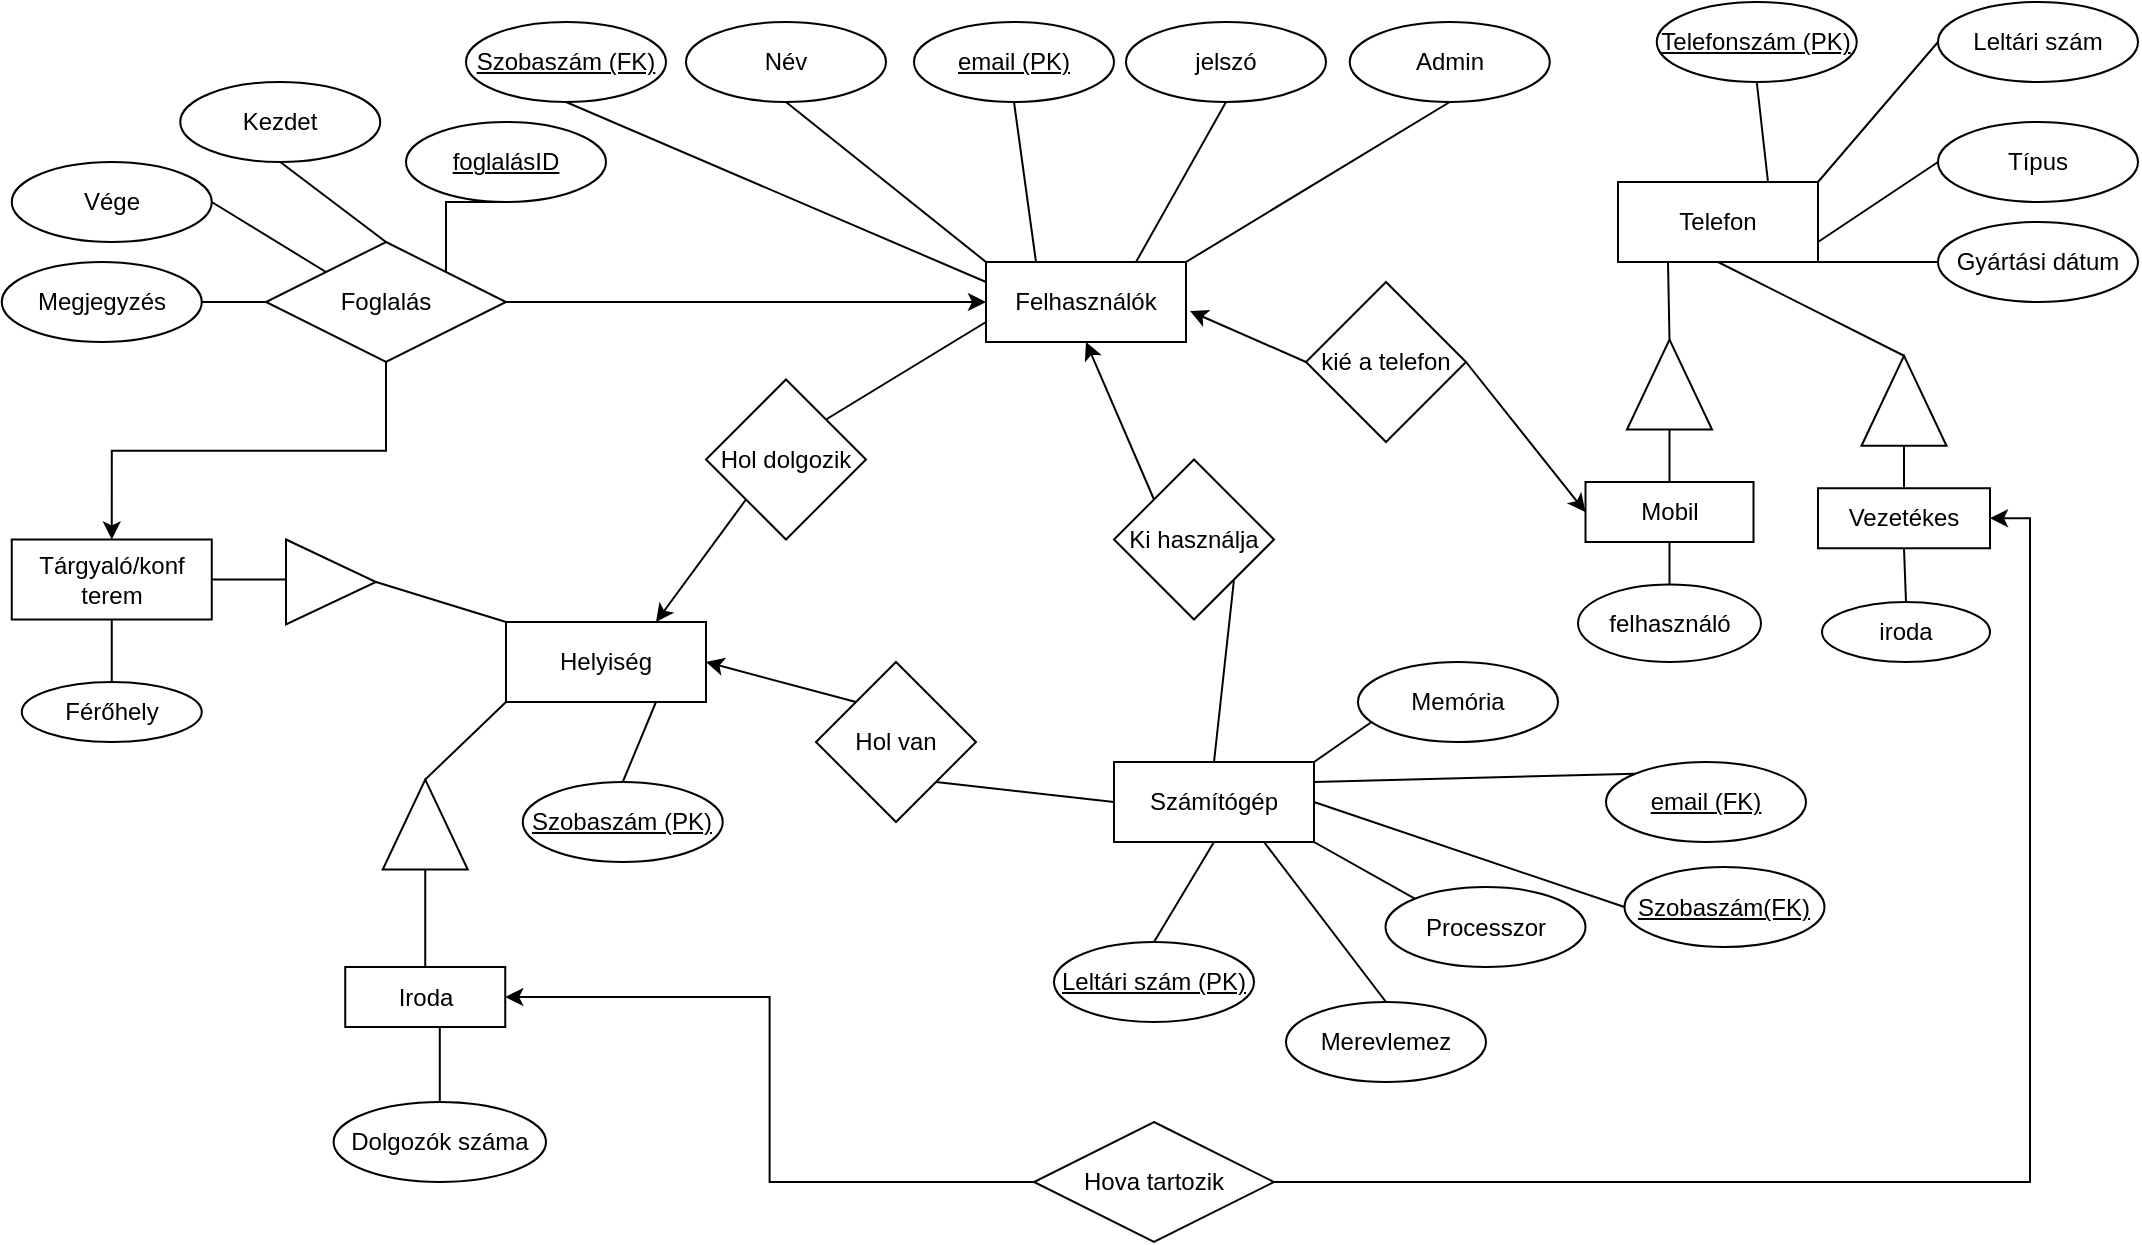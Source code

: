 <mxfile version="24.8.6">
  <diagram name="1 oldal" id="M2lxbGfFCIbtQnFnjS9T">
    <mxGraphModel dx="2220" dy="802" grid="1" gridSize="10" guides="1" tooltips="1" connect="1" arrows="1" fold="1" page="1" pageScale="1" pageWidth="827" pageHeight="1169" math="0" shadow="0">
      <root>
        <mxCell id="0" />
        <mxCell id="1" parent="0" />
        <mxCell id="wdO2a7Mc2enwkq9Drj_M-5" style="rounded=0;orthogonalLoop=1;jettySize=auto;html=1;exitX=0;exitY=0.25;exitDx=0;exitDy=0;entryX=0.5;entryY=1;entryDx=0;entryDy=0;endArrow=none;endFill=0;" parent="1" source="J8be5djoPyq5z8u-Urgu-1" target="wdO2a7Mc2enwkq9Drj_M-6" edge="1">
          <mxGeometry relative="1" as="geometry">
            <mxPoint x="150" y="80" as="targetPoint" />
          </mxGeometry>
        </mxCell>
        <mxCell id="J8be5djoPyq5z8u-Urgu-1" value="Felhasználók" style="whiteSpace=wrap;html=1;align=center;" parent="1" vertex="1">
          <mxGeometry x="350" y="140" width="100" height="40" as="geometry" />
        </mxCell>
        <mxCell id="nqwOCqm9ArOqmD_4J2SY-13" style="rounded=0;orthogonalLoop=1;jettySize=auto;html=1;exitX=0;exitY=0.5;exitDx=0;exitDy=0;entryX=1;entryY=1;entryDx=0;entryDy=0;endArrow=none;endFill=0;" parent="1" source="J8be5djoPyq5z8u-Urgu-3" target="nqwOCqm9ArOqmD_4J2SY-12" edge="1">
          <mxGeometry relative="1" as="geometry" />
        </mxCell>
        <mxCell id="SWIQCwF_Ky-2O3WULEjx-1" style="rounded=0;orthogonalLoop=1;jettySize=auto;html=1;exitX=1;exitY=0.25;exitDx=0;exitDy=0;endArrow=none;endFill=0;entryX=0;entryY=0;entryDx=0;entryDy=0;" edge="1" parent="1" source="J8be5djoPyq5z8u-Urgu-3" target="SWIQCwF_Ky-2O3WULEjx-2">
          <mxGeometry relative="1" as="geometry">
            <mxPoint x="690" y="400" as="targetPoint" />
          </mxGeometry>
        </mxCell>
        <mxCell id="SWIQCwF_Ky-2O3WULEjx-4" style="rounded=0;orthogonalLoop=1;jettySize=auto;html=1;exitX=1;exitY=0.5;exitDx=0;exitDy=0;endArrow=none;endFill=0;entryX=0;entryY=0.5;entryDx=0;entryDy=0;" edge="1" parent="1" source="J8be5djoPyq5z8u-Urgu-3" target="SWIQCwF_Ky-2O3WULEjx-5">
          <mxGeometry relative="1" as="geometry">
            <mxPoint x="680" y="510" as="targetPoint" />
          </mxGeometry>
        </mxCell>
        <mxCell id="J8be5djoPyq5z8u-Urgu-3" value="Számítógép" style="whiteSpace=wrap;html=1;align=center;" parent="1" vertex="1">
          <mxGeometry x="414" y="390" width="100" height="40" as="geometry" />
        </mxCell>
        <mxCell id="wdO2a7Mc2enwkq9Drj_M-1" style="rounded=0;orthogonalLoop=1;jettySize=auto;html=1;exitX=0.75;exitY=0;exitDx=0;exitDy=0;endArrow=none;endFill=0;entryX=0.5;entryY=1;entryDx=0;entryDy=0;" parent="1" source="J8be5djoPyq5z8u-Urgu-4" target="wdO2a7Mc2enwkq9Drj_M-2" edge="1">
          <mxGeometry relative="1" as="geometry">
            <mxPoint x="740" y="40" as="targetPoint" />
          </mxGeometry>
        </mxCell>
        <mxCell id="J8be5djoPyq5z8u-Urgu-4" value="Telefon" style="whiteSpace=wrap;html=1;align=center;" parent="1" vertex="1">
          <mxGeometry x="666" y="100" width="100" height="40" as="geometry" />
        </mxCell>
        <mxCell id="J8be5djoPyq5z8u-Urgu-21" style="rounded=0;orthogonalLoop=1;jettySize=auto;html=1;exitX=0.5;exitY=1;exitDx=0;exitDy=0;entryX=0;entryY=0;entryDx=0;entryDy=0;endArrow=none;endFill=0;" parent="1" source="J8be5djoPyq5z8u-Urgu-6" target="J8be5djoPyq5z8u-Urgu-1" edge="1">
          <mxGeometry relative="1" as="geometry" />
        </mxCell>
        <mxCell id="J8be5djoPyq5z8u-Urgu-6" value="Név" style="ellipse;whiteSpace=wrap;html=1;align=center;" parent="1" vertex="1">
          <mxGeometry x="200" y="20" width="100" height="40" as="geometry" />
        </mxCell>
        <mxCell id="J8be5djoPyq5z8u-Urgu-22" style="rounded=0;orthogonalLoop=1;jettySize=auto;html=1;exitX=0.5;exitY=1;exitDx=0;exitDy=0;entryX=0.25;entryY=0;entryDx=0;entryDy=0;endArrow=none;endFill=0;" parent="1" source="J8be5djoPyq5z8u-Urgu-7" target="J8be5djoPyq5z8u-Urgu-1" edge="1">
          <mxGeometry relative="1" as="geometry" />
        </mxCell>
        <mxCell id="J8be5djoPyq5z8u-Urgu-7" value="&lt;u&gt;email (PK)&lt;/u&gt;" style="ellipse;whiteSpace=wrap;html=1;align=center;" parent="1" vertex="1">
          <mxGeometry x="314" y="20" width="100" height="40" as="geometry" />
        </mxCell>
        <mxCell id="J8be5djoPyq5z8u-Urgu-24" style="rounded=0;orthogonalLoop=1;jettySize=auto;html=1;exitX=0.5;exitY=1;exitDx=0;exitDy=0;entryX=0.75;entryY=0;entryDx=0;entryDy=0;endArrow=none;endFill=0;" parent="1" source="J8be5djoPyq5z8u-Urgu-9" target="J8be5djoPyq5z8u-Urgu-1" edge="1">
          <mxGeometry relative="1" as="geometry" />
        </mxCell>
        <mxCell id="J8be5djoPyq5z8u-Urgu-9" value="jelszó" style="ellipse;whiteSpace=wrap;html=1;align=center;" parent="1" vertex="1">
          <mxGeometry x="420" y="20" width="100" height="40" as="geometry" />
        </mxCell>
        <mxCell id="J8be5djoPyq5z8u-Urgu-25" style="rounded=0;orthogonalLoop=1;jettySize=auto;html=1;exitX=0.5;exitY=1;exitDx=0;exitDy=0;entryX=1;entryY=0;entryDx=0;entryDy=0;endArrow=none;endFill=0;" parent="1" source="J8be5djoPyq5z8u-Urgu-10" target="J8be5djoPyq5z8u-Urgu-1" edge="1">
          <mxGeometry relative="1" as="geometry" />
        </mxCell>
        <mxCell id="J8be5djoPyq5z8u-Urgu-10" value="Admin" style="ellipse;whiteSpace=wrap;html=1;align=center;" parent="1" vertex="1">
          <mxGeometry x="531.88" y="20" width="100" height="40" as="geometry" />
        </mxCell>
        <mxCell id="J8be5djoPyq5z8u-Urgu-57" style="rounded=0;orthogonalLoop=1;jettySize=auto;html=1;exitX=0;exitY=0.5;exitDx=0;exitDy=0;entryX=1;entryY=0;entryDx=0;entryDy=0;endArrow=none;endFill=0;" parent="1" source="J8be5djoPyq5z8u-Urgu-32" target="J8be5djoPyq5z8u-Urgu-4" edge="1">
          <mxGeometry relative="1" as="geometry" />
        </mxCell>
        <mxCell id="J8be5djoPyq5z8u-Urgu-32" value="Leltári szám" style="ellipse;whiteSpace=wrap;html=1;align=center;" parent="1" vertex="1">
          <mxGeometry x="826" y="10" width="100" height="40" as="geometry" />
        </mxCell>
        <mxCell id="J8be5djoPyq5z8u-Urgu-59" style="rounded=0;orthogonalLoop=1;jettySize=auto;html=1;exitX=0;exitY=0.5;exitDx=0;exitDy=0;entryX=1;entryY=0.75;entryDx=0;entryDy=0;endArrow=none;endFill=0;" parent="1" source="J8be5djoPyq5z8u-Urgu-34" target="J8be5djoPyq5z8u-Urgu-4" edge="1">
          <mxGeometry relative="1" as="geometry" />
        </mxCell>
        <mxCell id="J8be5djoPyq5z8u-Urgu-34" value="Típus" style="ellipse;whiteSpace=wrap;html=1;align=center;" parent="1" vertex="1">
          <mxGeometry x="826" y="70" width="100" height="40" as="geometry" />
        </mxCell>
        <mxCell id="J8be5djoPyq5z8u-Urgu-60" style="rounded=0;orthogonalLoop=1;jettySize=auto;html=1;exitX=0;exitY=0.5;exitDx=0;exitDy=0;entryX=1;entryY=1;entryDx=0;entryDy=0;endArrow=none;endFill=0;" parent="1" source="J8be5djoPyq5z8u-Urgu-35" target="J8be5djoPyq5z8u-Urgu-4" edge="1">
          <mxGeometry relative="1" as="geometry" />
        </mxCell>
        <mxCell id="J8be5djoPyq5z8u-Urgu-35" value="Gyártási dátum" style="ellipse;whiteSpace=wrap;html=1;align=center;" parent="1" vertex="1">
          <mxGeometry x="826" y="120" width="100" height="40" as="geometry" />
        </mxCell>
        <mxCell id="J8be5djoPyq5z8u-Urgu-62" style="rounded=0;orthogonalLoop=1;jettySize=auto;html=1;exitX=0.5;exitY=0;exitDx=0;exitDy=0;entryX=0.5;entryY=1;entryDx=0;entryDy=0;endArrow=none;endFill=0;" parent="1" source="J8be5djoPyq5z8u-Urgu-44" target="J8be5djoPyq5z8u-Urgu-3" edge="1">
          <mxGeometry relative="1" as="geometry" />
        </mxCell>
        <mxCell id="J8be5djoPyq5z8u-Urgu-44" value="&lt;u&gt;Leltári szám (PK)&lt;/u&gt;" style="ellipse;whiteSpace=wrap;html=1;align=center;" parent="1" vertex="1">
          <mxGeometry x="384" y="480" width="100" height="40" as="geometry" />
        </mxCell>
        <mxCell id="J8be5djoPyq5z8u-Urgu-63" style="rounded=0;orthogonalLoop=1;jettySize=auto;html=1;exitX=0;exitY=0;exitDx=0;exitDy=0;entryX=1;entryY=1;entryDx=0;entryDy=0;endArrow=none;endFill=0;" parent="1" source="J8be5djoPyq5z8u-Urgu-45" target="J8be5djoPyq5z8u-Urgu-3" edge="1">
          <mxGeometry relative="1" as="geometry" />
        </mxCell>
        <mxCell id="J8be5djoPyq5z8u-Urgu-45" value="Processzor" style="ellipse;whiteSpace=wrap;html=1;align=center;" parent="1" vertex="1">
          <mxGeometry x="549.75" y="452.5" width="100" height="40" as="geometry" />
        </mxCell>
        <mxCell id="J8be5djoPyq5z8u-Urgu-64" style="rounded=0;orthogonalLoop=1;jettySize=auto;html=1;exitX=0.5;exitY=0;exitDx=0;exitDy=0;entryX=1;entryY=0;entryDx=0;entryDy=0;endArrow=none;endFill=0;" parent="1" source="J8be5djoPyq5z8u-Urgu-46" target="J8be5djoPyq5z8u-Urgu-3" edge="1">
          <mxGeometry relative="1" as="geometry" />
        </mxCell>
        <mxCell id="J8be5djoPyq5z8u-Urgu-46" value="Memória" style="ellipse;whiteSpace=wrap;html=1;align=center;" parent="1" vertex="1">
          <mxGeometry x="536" y="340" width="100" height="40" as="geometry" />
        </mxCell>
        <mxCell id="J8be5djoPyq5z8u-Urgu-61" style="rounded=0;orthogonalLoop=1;jettySize=auto;html=1;exitX=0.5;exitY=0;exitDx=0;exitDy=0;entryX=0.75;entryY=1;entryDx=0;entryDy=0;endArrow=none;endFill=0;" parent="1" source="J8be5djoPyq5z8u-Urgu-47" target="J8be5djoPyq5z8u-Urgu-3" edge="1">
          <mxGeometry relative="1" as="geometry" />
        </mxCell>
        <mxCell id="J8be5djoPyq5z8u-Urgu-47" value="Merevlemez" style="ellipse;whiteSpace=wrap;html=1;align=center;" parent="1" vertex="1">
          <mxGeometry x="500" y="510" width="100" height="40" as="geometry" />
        </mxCell>
        <mxCell id="XJ3Val_hjWEMoDBAJj5s-3" style="rounded=0;orthogonalLoop=1;jettySize=auto;html=1;exitX=1;exitY=0.5;exitDx=0;exitDy=0;entryX=0.25;entryY=1;entryDx=0;entryDy=0;endArrow=none;endFill=0;" parent="1" source="XJ3Val_hjWEMoDBAJj5s-1" target="J8be5djoPyq5z8u-Urgu-4" edge="1">
          <mxGeometry relative="1" as="geometry" />
        </mxCell>
        <mxCell id="XJ3Val_hjWEMoDBAJj5s-1" value="" style="triangle;whiteSpace=wrap;html=1;rotation=-90;" parent="1" vertex="1">
          <mxGeometry x="669.25" y="180" width="45" height="42.5" as="geometry" />
        </mxCell>
        <mxCell id="XJ3Val_hjWEMoDBAJj5s-4" style="rounded=0;orthogonalLoop=1;jettySize=auto;html=1;exitX=1;exitY=0.5;exitDx=0;exitDy=0;entryX=0.5;entryY=1;entryDx=0;entryDy=0;endArrow=none;endFill=0;" parent="1" source="XJ3Val_hjWEMoDBAJj5s-2" target="J8be5djoPyq5z8u-Urgu-4" edge="1">
          <mxGeometry relative="1" as="geometry" />
        </mxCell>
        <mxCell id="XJ3Val_hjWEMoDBAJj5s-2" value="" style="triangle;whiteSpace=wrap;html=1;rotation=-90;" parent="1" vertex="1">
          <mxGeometry x="786.5" y="188.13" width="45" height="42.5" as="geometry" />
        </mxCell>
        <mxCell id="XJ3Val_hjWEMoDBAJj5s-6" style="rounded=0;orthogonalLoop=1;jettySize=auto;html=1;exitX=0.5;exitY=0;exitDx=0;exitDy=0;entryX=0;entryY=0.5;entryDx=0;entryDy=0;endArrow=none;endFill=0;" parent="1" source="XJ3Val_hjWEMoDBAJj5s-26" target="XJ3Val_hjWEMoDBAJj5s-2" edge="1">
          <mxGeometry relative="1" as="geometry">
            <mxPoint x="772.0" y="243.13" as="sourcePoint" />
            <mxPoint x="854" y="227.13" as="targetPoint" />
          </mxGeometry>
        </mxCell>
        <mxCell id="nqwOCqm9ArOqmD_4J2SY-43" style="rounded=0;orthogonalLoop=1;jettySize=auto;html=1;exitX=1;exitY=0.5;exitDx=0;exitDy=0;entryX=0;entryY=0.5;entryDx=0;entryDy=0;" parent="1" source="XJ3Val_hjWEMoDBAJj5s-7" target="XJ3Val_hjWEMoDBAJj5s-24" edge="1">
          <mxGeometry relative="1" as="geometry" />
        </mxCell>
        <mxCell id="XJ3Val_hjWEMoDBAJj5s-7" value="kié a telefon" style="rhombus;whiteSpace=wrap;html=1;" parent="1" vertex="1">
          <mxGeometry x="510" y="150" width="80" height="80" as="geometry" />
        </mxCell>
        <mxCell id="XJ3Val_hjWEMoDBAJj5s-8" style="rounded=0;orthogonalLoop=1;jettySize=auto;html=1;exitX=0;exitY=0.5;exitDx=0;exitDy=0;entryX=1.02;entryY=0.614;entryDx=0;entryDy=0;entryPerimeter=0;" parent="1" source="XJ3Val_hjWEMoDBAJj5s-7" target="J8be5djoPyq5z8u-Urgu-1" edge="1">
          <mxGeometry relative="1" as="geometry" />
        </mxCell>
        <mxCell id="XJ3Val_hjWEMoDBAJj5s-12" style="rounded=0;orthogonalLoop=1;jettySize=auto;html=1;exitX=0;exitY=0;exitDx=0;exitDy=0;entryX=0.5;entryY=1;entryDx=0;entryDy=0;" parent="1" source="XJ3Val_hjWEMoDBAJj5s-11" target="J8be5djoPyq5z8u-Urgu-1" edge="1">
          <mxGeometry relative="1" as="geometry" />
        </mxCell>
        <mxCell id="wdO2a7Mc2enwkq9Drj_M-16" style="rounded=0;orthogonalLoop=1;jettySize=auto;html=1;exitX=1;exitY=1;exitDx=0;exitDy=0;entryX=0.5;entryY=0;entryDx=0;entryDy=0;endArrow=none;endFill=0;" parent="1" source="XJ3Val_hjWEMoDBAJj5s-11" target="J8be5djoPyq5z8u-Urgu-3" edge="1">
          <mxGeometry relative="1" as="geometry" />
        </mxCell>
        <mxCell id="XJ3Val_hjWEMoDBAJj5s-11" value="Ki használja" style="rhombus;whiteSpace=wrap;html=1;" parent="1" vertex="1">
          <mxGeometry x="414" y="238.75" width="80" height="80" as="geometry" />
        </mxCell>
        <mxCell id="XJ3Val_hjWEMoDBAJj5s-19" style="rounded=0;orthogonalLoop=1;jettySize=auto;html=1;exitX=0.5;exitY=0;exitDx=0;exitDy=0;entryX=0.75;entryY=1;entryDx=0;entryDy=0;endArrow=none;endFill=0;" parent="1" source="XJ3Val_hjWEMoDBAJj5s-14" target="XJ3Val_hjWEMoDBAJj5s-18" edge="1">
          <mxGeometry relative="1" as="geometry" />
        </mxCell>
        <mxCell id="XJ3Val_hjWEMoDBAJj5s-14" value="Szobaszám (PK)" style="ellipse;whiteSpace=wrap;html=1;align=center;fontStyle=4;" parent="1" vertex="1">
          <mxGeometry x="118.37" y="400" width="100" height="40" as="geometry" />
        </mxCell>
        <mxCell id="XJ3Val_hjWEMoDBAJj5s-17" style="rounded=0;orthogonalLoop=1;jettySize=auto;html=1;exitX=1;exitY=0;exitDx=0;exitDy=0;entryX=0;entryY=0.75;entryDx=0;entryDy=0;endArrow=none;endFill=0;" parent="1" source="XJ3Val_hjWEMoDBAJj5s-16" target="J8be5djoPyq5z8u-Urgu-1" edge="1">
          <mxGeometry relative="1" as="geometry" />
        </mxCell>
        <mxCell id="XJ3Val_hjWEMoDBAJj5s-16" value="Hol dolgozik" style="rhombus;whiteSpace=wrap;html=1;" parent="1" vertex="1">
          <mxGeometry x="210" y="198.75" width="80" height="80" as="geometry" />
        </mxCell>
        <mxCell id="XJ3Val_hjWEMoDBAJj5s-20" style="rounded=0;orthogonalLoop=1;jettySize=auto;html=1;exitX=0;exitY=1;exitDx=0;exitDy=0;entryX=0.75;entryY=0;entryDx=0;entryDy=0;endArrow=classic;endFill=1;" parent="1" source="XJ3Val_hjWEMoDBAJj5s-16" target="XJ3Val_hjWEMoDBAJj5s-18" edge="1">
          <mxGeometry relative="1" as="geometry" />
        </mxCell>
        <mxCell id="XJ3Val_hjWEMoDBAJj5s-18" value="Helyiség" style="whiteSpace=wrap;html=1;align=center;" parent="1" vertex="1">
          <mxGeometry x="110" y="320" width="100" height="40" as="geometry" />
        </mxCell>
        <mxCell id="nqwOCqm9ArOqmD_4J2SY-50" style="rounded=0;orthogonalLoop=1;jettySize=auto;html=1;exitX=0.5;exitY=0;exitDx=0;exitDy=0;entryX=0;entryY=0.5;entryDx=0;entryDy=0;endArrow=none;endFill=0;" parent="1" source="XJ3Val_hjWEMoDBAJj5s-24" target="XJ3Val_hjWEMoDBAJj5s-1" edge="1">
          <mxGeometry relative="1" as="geometry" />
        </mxCell>
        <mxCell id="XJ3Val_hjWEMoDBAJj5s-24" value="Mobil" style="whiteSpace=wrap;html=1;align=center;" parent="1" vertex="1">
          <mxGeometry x="649.75" y="250" width="84" height="30" as="geometry" />
        </mxCell>
        <mxCell id="XJ3Val_hjWEMoDBAJj5s-26" value="Vezetékes" style="whiteSpace=wrap;html=1;align=center;" parent="1" vertex="1">
          <mxGeometry x="766" y="253.13" width="86" height="30" as="geometry" />
        </mxCell>
        <mxCell id="XJ3Val_hjWEMoDBAJj5s-28" style="rounded=0;orthogonalLoop=1;jettySize=auto;html=1;exitX=0.5;exitY=0;exitDx=0;exitDy=0;entryX=0.5;entryY=1;entryDx=0;entryDy=0;endArrow=none;endFill=0;" parent="1" source="XJ3Val_hjWEMoDBAJj5s-27" target="XJ3Val_hjWEMoDBAJj5s-24" edge="1">
          <mxGeometry relative="1" as="geometry" />
        </mxCell>
        <mxCell id="XJ3Val_hjWEMoDBAJj5s-27" value="felhasználó" style="ellipse;whiteSpace=wrap;html=1;align=center;" parent="1" vertex="1">
          <mxGeometry x="646" y="301.25" width="91.5" height="38.75" as="geometry" />
        </mxCell>
        <mxCell id="XJ3Val_hjWEMoDBAJj5s-31" style="rounded=0;orthogonalLoop=1;jettySize=auto;html=1;exitX=0.5;exitY=0;exitDx=0;exitDy=0;entryX=0.5;entryY=1;entryDx=0;entryDy=0;endArrow=none;endFill=0;" parent="1" source="XJ3Val_hjWEMoDBAJj5s-30" target="XJ3Val_hjWEMoDBAJj5s-26" edge="1">
          <mxGeometry relative="1" as="geometry" />
        </mxCell>
        <mxCell id="XJ3Val_hjWEMoDBAJj5s-30" value="iroda" style="ellipse;whiteSpace=wrap;html=1;align=center;" parent="1" vertex="1">
          <mxGeometry x="768" y="310" width="84" height="30" as="geometry" />
        </mxCell>
        <mxCell id="XJ3Val_hjWEMoDBAJj5s-36" style="rounded=0;orthogonalLoop=1;jettySize=auto;html=1;exitX=1;exitY=0.5;exitDx=0;exitDy=0;entryX=0;entryY=1;entryDx=0;entryDy=0;endArrow=none;endFill=0;" parent="1" source="XJ3Val_hjWEMoDBAJj5s-35" target="XJ3Val_hjWEMoDBAJj5s-18" edge="1">
          <mxGeometry relative="1" as="geometry" />
        </mxCell>
        <mxCell id="XJ3Val_hjWEMoDBAJj5s-35" value="" style="triangle;whiteSpace=wrap;html=1;rotation=-90;" parent="1" vertex="1">
          <mxGeometry x="47.12" y="400" width="45" height="42.5" as="geometry" />
        </mxCell>
        <mxCell id="XJ3Val_hjWEMoDBAJj5s-38" style="rounded=0;orthogonalLoop=1;jettySize=auto;html=1;exitX=0.5;exitY=0;exitDx=0;exitDy=0;entryX=0;entryY=0.5;entryDx=0;entryDy=0;endArrow=none;endFill=0;" parent="1" source="XJ3Val_hjWEMoDBAJj5s-37" target="XJ3Val_hjWEMoDBAJj5s-35" edge="1">
          <mxGeometry relative="1" as="geometry" />
        </mxCell>
        <mxCell id="wdO2a7Mc2enwkq9Drj_M-22" style="edgeStyle=orthogonalEdgeStyle;rounded=0;orthogonalLoop=1;jettySize=auto;html=1;exitX=0.5;exitY=1;exitDx=0;exitDy=0;endArrow=none;endFill=0;entryX=0.5;entryY=0;entryDx=0;entryDy=0;" parent="1" source="XJ3Val_hjWEMoDBAJj5s-37" target="wdO2a7Mc2enwkq9Drj_M-23" edge="1">
          <mxGeometry relative="1" as="geometry">
            <mxPoint x="69.5" y="550" as="targetPoint" />
          </mxGeometry>
        </mxCell>
        <mxCell id="XJ3Val_hjWEMoDBAJj5s-37" value="Iroda" style="whiteSpace=wrap;html=1;align=center;" parent="1" vertex="1">
          <mxGeometry x="29.62" y="492.5" width="80" height="30" as="geometry" />
        </mxCell>
        <mxCell id="nqwOCqm9ArOqmD_4J2SY-6" style="rounded=0;orthogonalLoop=1;jettySize=auto;html=1;exitX=1;exitY=0.5;exitDx=0;exitDy=0;entryX=0;entryY=0;entryDx=0;entryDy=0;endArrow=none;endFill=0;" parent="1" source="nqwOCqm9ArOqmD_4J2SY-1" target="XJ3Val_hjWEMoDBAJj5s-18" edge="1">
          <mxGeometry relative="1" as="geometry" />
        </mxCell>
        <mxCell id="nqwOCqm9ArOqmD_4J2SY-1" value="" style="triangle;whiteSpace=wrap;html=1;rotation=0;" parent="1" vertex="1">
          <mxGeometry y="278.75" width="45" height="42.5" as="geometry" />
        </mxCell>
        <mxCell id="nqwOCqm9ArOqmD_4J2SY-2" style="rounded=0;orthogonalLoop=1;jettySize=auto;html=1;exitX=1;exitY=0.5;exitDx=0;exitDy=0;entryX=0;entryY=0.5;entryDx=0;entryDy=0;endArrow=none;endFill=0;edgeStyle=orthogonalEdgeStyle;" parent="1" source="wdO2a7Mc2enwkq9Drj_M-11" target="nqwOCqm9ArOqmD_4J2SY-1" edge="1">
          <mxGeometry relative="1" as="geometry">
            <mxPoint x="275" y="555" as="sourcePoint" />
          </mxGeometry>
        </mxCell>
        <mxCell id="nqwOCqm9ArOqmD_4J2SY-41" style="rounded=0;orthogonalLoop=1;jettySize=auto;html=1;exitX=0.5;exitY=1;exitDx=0;exitDy=0;entryX=0.5;entryY=0;entryDx=0;entryDy=0;endArrow=none;endFill=0;" parent="1" source="wdO2a7Mc2enwkq9Drj_M-11" target="nqwOCqm9ArOqmD_4J2SY-42" edge="1">
          <mxGeometry relative="1" as="geometry">
            <mxPoint x="220" y="650" as="targetPoint" />
            <mxPoint x="275" y="595" as="sourcePoint" />
          </mxGeometry>
        </mxCell>
        <mxCell id="nqwOCqm9ArOqmD_4J2SY-14" style="rounded=0;orthogonalLoop=1;jettySize=auto;html=1;exitX=0;exitY=0;exitDx=0;exitDy=0;entryX=1;entryY=0.5;entryDx=0;entryDy=0;" parent="1" source="nqwOCqm9ArOqmD_4J2SY-12" target="XJ3Val_hjWEMoDBAJj5s-18" edge="1">
          <mxGeometry relative="1" as="geometry" />
        </mxCell>
        <mxCell id="nqwOCqm9ArOqmD_4J2SY-12" value="Hol van" style="rhombus;whiteSpace=wrap;html=1;" parent="1" vertex="1">
          <mxGeometry x="265" y="340" width="80" height="80" as="geometry" />
        </mxCell>
        <mxCell id="nqwOCqm9ArOqmD_4J2SY-23" value="Kezdet" style="ellipse;whiteSpace=wrap;html=1;align=center;" parent="1" vertex="1">
          <mxGeometry x="-52.88" y="50" width="100" height="40" as="geometry" />
        </mxCell>
        <mxCell id="nqwOCqm9ArOqmD_4J2SY-24" value="Vége" style="ellipse;whiteSpace=wrap;html=1;align=center;" parent="1" vertex="1">
          <mxGeometry x="-137.12" y="90" width="100" height="40" as="geometry" />
        </mxCell>
        <mxCell id="nqwOCqm9ArOqmD_4J2SY-25" value="Megjegyzés" style="ellipse;whiteSpace=wrap;html=1;align=center;" parent="1" vertex="1">
          <mxGeometry x="-142.12" y="140" width="100" height="40" as="geometry" />
        </mxCell>
        <mxCell id="nqwOCqm9ArOqmD_4J2SY-29" style="rounded=0;orthogonalLoop=1;jettySize=auto;html=1;exitX=0;exitY=0.5;exitDx=0;exitDy=0;endArrow=none;endFill=0;entryX=1;entryY=0.5;entryDx=0;entryDy=0;" parent="1" source="wdO2a7Mc2enwkq9Drj_M-12" target="nqwOCqm9ArOqmD_4J2SY-25" edge="1">
          <mxGeometry relative="1" as="geometry">
            <mxPoint x="405.62" y="335" as="targetPoint" />
          </mxGeometry>
        </mxCell>
        <mxCell id="nqwOCqm9ArOqmD_4J2SY-42" value="Férőhely" style="ellipse;whiteSpace=wrap;html=1;align=center;" parent="1" vertex="1">
          <mxGeometry x="-132.12" y="350" width="90" height="30" as="geometry" />
        </mxCell>
        <mxCell id="wdO2a7Mc2enwkq9Drj_M-2" value="&lt;u&gt;Telefonszám (PK)&lt;/u&gt;" style="ellipse;whiteSpace=wrap;html=1;align=center;" parent="1" vertex="1">
          <mxGeometry x="685.38" y="10" width="100" height="40" as="geometry" />
        </mxCell>
        <mxCell id="wdO2a7Mc2enwkq9Drj_M-6" value="&lt;u&gt;Szobaszám (FK)&lt;/u&gt;" style="ellipse;whiteSpace=wrap;html=1;align=center;" parent="1" vertex="1">
          <mxGeometry x="90" y="20" width="100" height="40" as="geometry" />
        </mxCell>
        <mxCell id="wdO2a7Mc2enwkq9Drj_M-9" style="rounded=0;orthogonalLoop=1;jettySize=auto;html=1;exitX=0.5;exitY=0;exitDx=0;exitDy=0;endArrow=none;endFill=0;entryX=0.5;entryY=1;entryDx=0;entryDy=0;" parent="1" source="wdO2a7Mc2enwkq9Drj_M-12" target="nqwOCqm9ArOqmD_4J2SY-23" edge="1">
          <mxGeometry relative="1" as="geometry">
            <mxPoint x="163.62" y="125" as="targetPoint" />
            <mxPoint x="113.62" y="150" as="sourcePoint" />
          </mxGeometry>
        </mxCell>
        <mxCell id="wdO2a7Mc2enwkq9Drj_M-10" style="rounded=0;orthogonalLoop=1;jettySize=auto;html=1;exitX=0;exitY=0;exitDx=0;exitDy=0;endArrow=none;endFill=0;entryX=1;entryY=0.5;entryDx=0;entryDy=0;" parent="1" source="wdO2a7Mc2enwkq9Drj_M-12" target="nqwOCqm9ArOqmD_4J2SY-24" edge="1">
          <mxGeometry relative="1" as="geometry">
            <mxPoint x="153.62" y="205" as="targetPoint" />
            <mxPoint x="113.62" y="180" as="sourcePoint" />
          </mxGeometry>
        </mxCell>
        <mxCell id="wdO2a7Mc2enwkq9Drj_M-11" value="Tárgyaló/konf terem" style="whiteSpace=wrap;html=1;align=center;" parent="1" vertex="1">
          <mxGeometry x="-137.12" y="278.75" width="100" height="40" as="geometry" />
        </mxCell>
        <mxCell id="wdO2a7Mc2enwkq9Drj_M-13" style="rounded=0;orthogonalLoop=1;jettySize=auto;html=1;exitX=1;exitY=0.5;exitDx=0;exitDy=0;entryX=0;entryY=0.5;entryDx=0;entryDy=0;" parent="1" source="wdO2a7Mc2enwkq9Drj_M-12" target="J8be5djoPyq5z8u-Urgu-1" edge="1">
          <mxGeometry relative="1" as="geometry" />
        </mxCell>
        <mxCell id="wdO2a7Mc2enwkq9Drj_M-14" style="edgeStyle=orthogonalEdgeStyle;rounded=0;orthogonalLoop=1;jettySize=auto;html=1;exitX=0.5;exitY=1;exitDx=0;exitDy=0;entryX=0.5;entryY=0;entryDx=0;entryDy=0;" parent="1" source="wdO2a7Mc2enwkq9Drj_M-12" target="wdO2a7Mc2enwkq9Drj_M-11" edge="1">
          <mxGeometry relative="1" as="geometry" />
        </mxCell>
        <mxCell id="SWIQCwF_Ky-2O3WULEjx-6" style="edgeStyle=orthogonalEdgeStyle;rounded=0;orthogonalLoop=1;jettySize=auto;html=1;exitX=1;exitY=0;exitDx=0;exitDy=0;endArrow=none;endFill=0;entryX=0.5;entryY=1;entryDx=0;entryDy=0;" edge="1" parent="1" source="wdO2a7Mc2enwkq9Drj_M-12" target="SWIQCwF_Ky-2O3WULEjx-7">
          <mxGeometry relative="1" as="geometry">
            <mxPoint x="80" y="110" as="targetPoint" />
          </mxGeometry>
        </mxCell>
        <mxCell id="wdO2a7Mc2enwkq9Drj_M-12" value="Foglalás" style="shape=rhombus;perimeter=rhombusPerimeter;whiteSpace=wrap;html=1;align=center;" parent="1" vertex="1">
          <mxGeometry x="-10" y="130" width="120" height="60" as="geometry" />
        </mxCell>
        <mxCell id="wdO2a7Mc2enwkq9Drj_M-20" style="edgeStyle=orthogonalEdgeStyle;rounded=0;orthogonalLoop=1;jettySize=auto;html=1;exitX=0;exitY=0.5;exitDx=0;exitDy=0;entryX=1;entryY=0.5;entryDx=0;entryDy=0;" parent="1" source="wdO2a7Mc2enwkq9Drj_M-19" target="XJ3Val_hjWEMoDBAJj5s-37" edge="1">
          <mxGeometry relative="1" as="geometry" />
        </mxCell>
        <mxCell id="wdO2a7Mc2enwkq9Drj_M-21" style="edgeStyle=orthogonalEdgeStyle;rounded=0;orthogonalLoop=1;jettySize=auto;html=1;exitX=1;exitY=0.5;exitDx=0;exitDy=0;entryX=1;entryY=0.5;entryDx=0;entryDy=0;" parent="1" source="wdO2a7Mc2enwkq9Drj_M-19" target="XJ3Val_hjWEMoDBAJj5s-26" edge="1">
          <mxGeometry relative="1" as="geometry" />
        </mxCell>
        <mxCell id="wdO2a7Mc2enwkq9Drj_M-19" value="Hova tartozik" style="shape=rhombus;perimeter=rhombusPerimeter;whiteSpace=wrap;html=1;align=center;" parent="1" vertex="1">
          <mxGeometry x="374" y="570" width="120" height="60" as="geometry" />
        </mxCell>
        <mxCell id="wdO2a7Mc2enwkq9Drj_M-23" value="Dolgozók száma" style="ellipse;whiteSpace=wrap;html=1;align=center;" parent="1" vertex="1">
          <mxGeometry x="23.8" y="560" width="106.2" height="40" as="geometry" />
        </mxCell>
        <mxCell id="SWIQCwF_Ky-2O3WULEjx-2" value="&lt;u&gt;email (FK)&lt;/u&gt;" style="ellipse;whiteSpace=wrap;html=1;align=center;" vertex="1" parent="1">
          <mxGeometry x="660" y="390" width="100" height="40" as="geometry" />
        </mxCell>
        <mxCell id="SWIQCwF_Ky-2O3WULEjx-5" value="&lt;u&gt;Szobaszám(FK)&lt;/u&gt;" style="ellipse;whiteSpace=wrap;html=1;align=center;" vertex="1" parent="1">
          <mxGeometry x="669.25" y="442.5" width="100" height="40" as="geometry" />
        </mxCell>
        <mxCell id="SWIQCwF_Ky-2O3WULEjx-7" value="&lt;u&gt;foglalásID&lt;/u&gt;" style="ellipse;whiteSpace=wrap;html=1;align=center;" vertex="1" parent="1">
          <mxGeometry x="60" y="70" width="100" height="40" as="geometry" />
        </mxCell>
      </root>
    </mxGraphModel>
  </diagram>
</mxfile>
